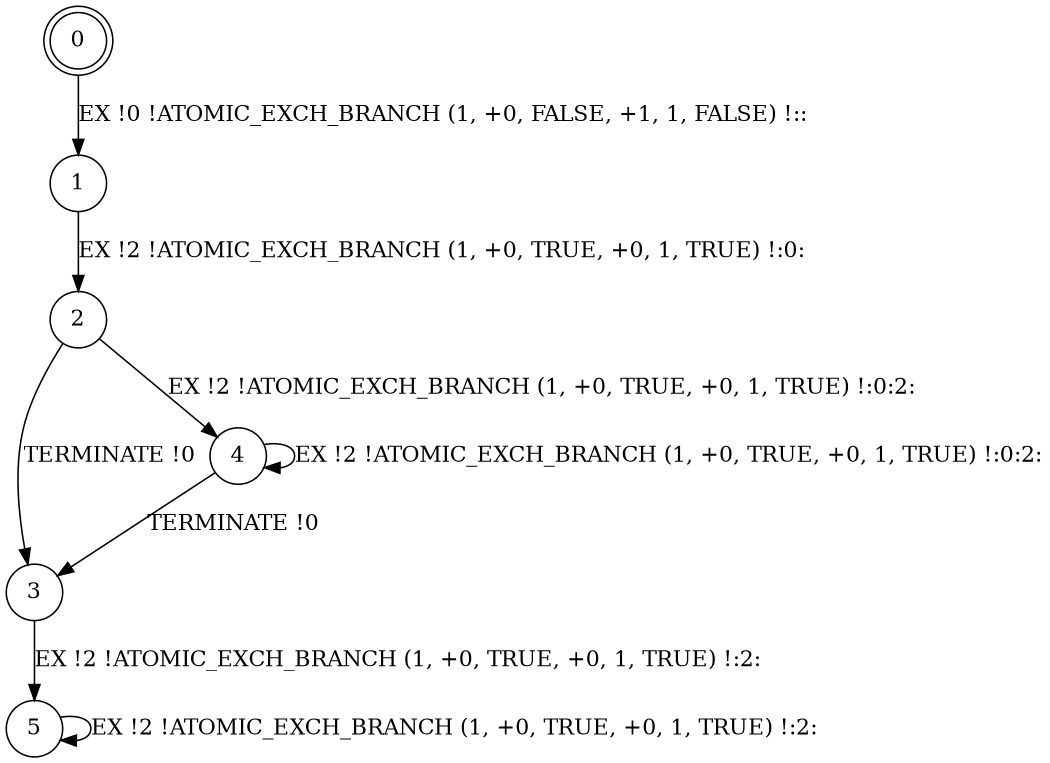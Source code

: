 digraph BCG {
size = "7, 10.5";
center = TRUE;
node [shape = circle];
0 [peripheries = 2];
0 -> 1 [label = "EX !0 !ATOMIC_EXCH_BRANCH (1, +0, FALSE, +1, 1, FALSE) !::"];
1 -> 2 [label = "EX !2 !ATOMIC_EXCH_BRANCH (1, +0, TRUE, +0, 1, TRUE) !:0:"];
2 -> 3 [label = "TERMINATE !0"];
2 -> 4 [label = "EX !2 !ATOMIC_EXCH_BRANCH (1, +0, TRUE, +0, 1, TRUE) !:0:2:"];
3 -> 5 [label = "EX !2 !ATOMIC_EXCH_BRANCH (1, +0, TRUE, +0, 1, TRUE) !:2:"];
4 -> 3 [label = "TERMINATE !0"];
4 -> 4 [label = "EX !2 !ATOMIC_EXCH_BRANCH (1, +0, TRUE, +0, 1, TRUE) !:0:2:"];
5 -> 5 [label = "EX !2 !ATOMIC_EXCH_BRANCH (1, +0, TRUE, +0, 1, TRUE) !:2:"];
}
